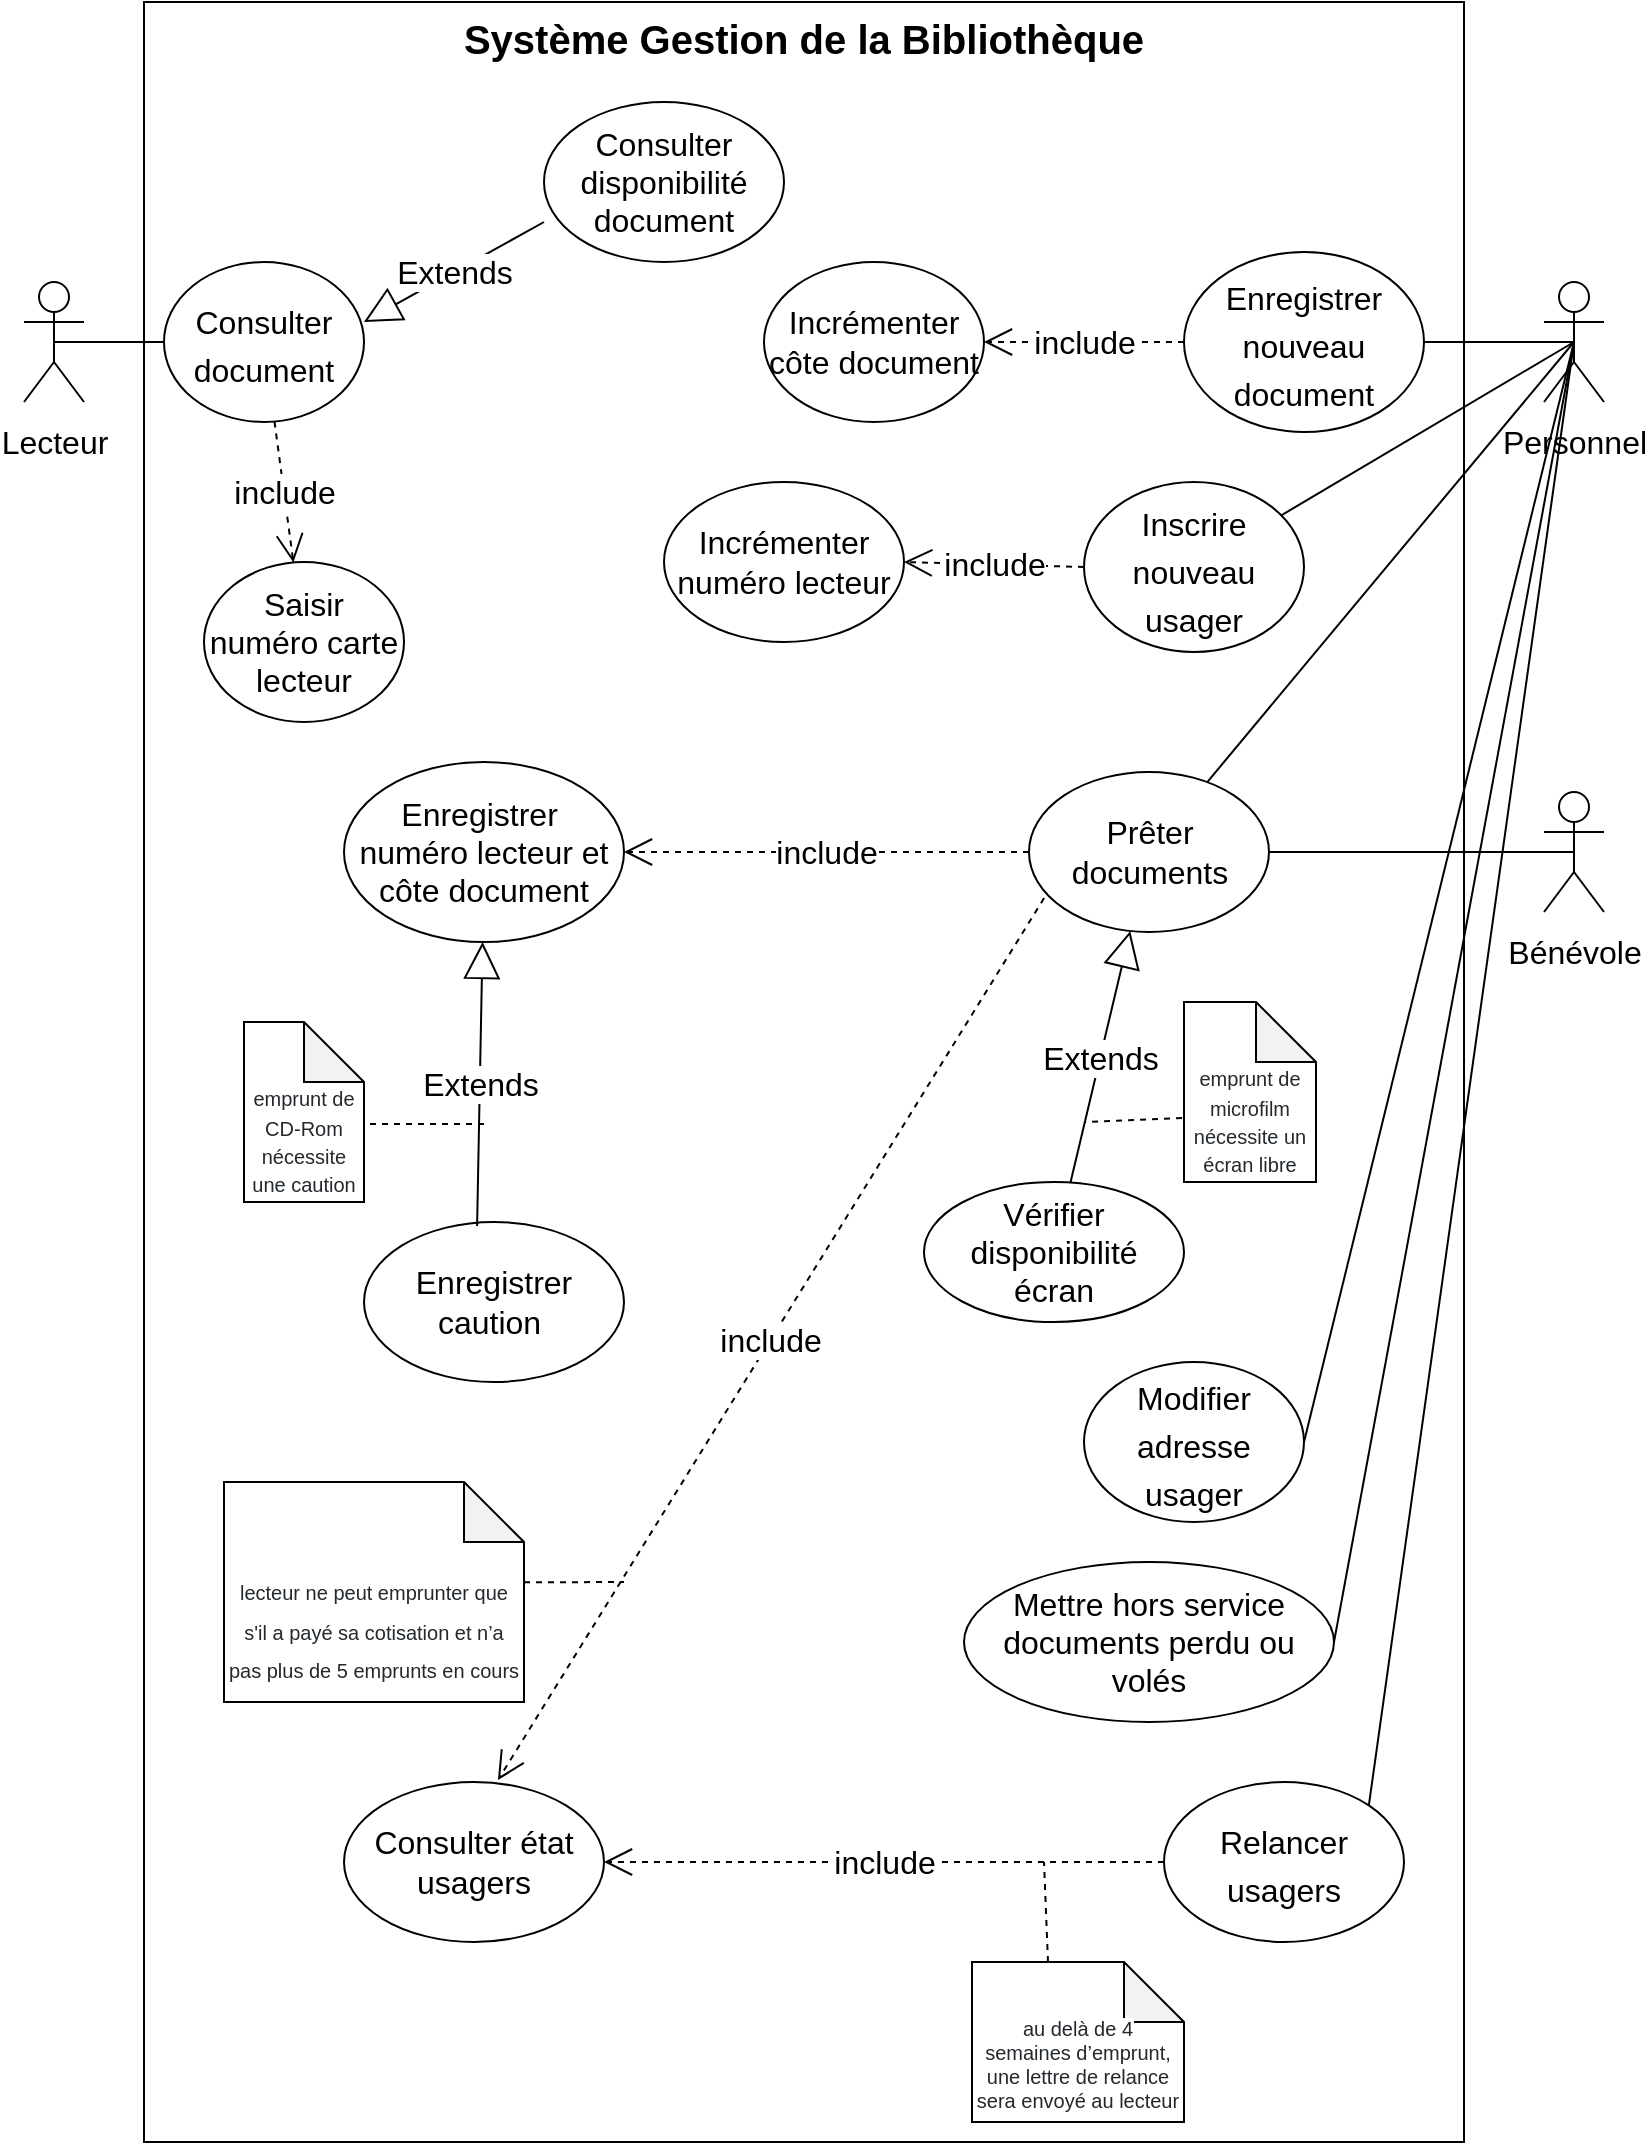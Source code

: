 <mxfile version="15.9.6" type="device"><diagram id="OHpG6m8NHWCoJrdF1ptG" name="Page-1"><mxGraphModel dx="2722" dy="1065" grid="1" gridSize="10" guides="1" tooltips="1" connect="1" arrows="1" fold="1" page="1" pageScale="1" pageWidth="827" pageHeight="1169" math="0" shadow="0"><root><mxCell id="0"/><mxCell id="1" parent="0"/><mxCell id="3H69x3JlhHG_i3iZv9lx-1" value="Système Gestion de la Bibliothèque" style="whiteSpace=wrap;html=1;verticalAlign=top;fontStyle=1;fontSize=20;" parent="1" vertex="1"><mxGeometry x="70" y="20" width="660" height="1070" as="geometry"/></mxCell><mxCell id="3H69x3JlhHG_i3iZv9lx-2" value="&lt;font style=&quot;font-size: 16px&quot;&gt;Lecteur&lt;/font&gt;" style="shape=umlActor;verticalLabelPosition=bottom;verticalAlign=top;html=1;outlineConnect=0;fontSize=20;" parent="1" vertex="1"><mxGeometry x="10" y="160" width="30" height="60" as="geometry"/></mxCell><mxCell id="3H69x3JlhHG_i3iZv9lx-3" value="&lt;span style=&quot;font-size: 16px&quot;&gt;Personnel&lt;/span&gt;" style="shape=umlActor;verticalLabelPosition=bottom;verticalAlign=top;html=1;outlineConnect=0;fontSize=20;" parent="1" vertex="1"><mxGeometry x="770" y="160" width="30" height="60" as="geometry"/></mxCell><mxCell id="3H69x3JlhHG_i3iZv9lx-4" value="&lt;font style=&quot;font-size: 16px&quot;&gt;Bénévole&lt;/font&gt;" style="shape=umlActor;verticalLabelPosition=bottom;verticalAlign=top;html=1;outlineConnect=0;fontSize=20;" parent="1" vertex="1"><mxGeometry x="770" y="415" width="30" height="60" as="geometry"/></mxCell><mxCell id="3H69x3JlhHG_i3iZv9lx-5" value="&lt;font style=&quot;font-size: 16px&quot;&gt;Consulter document&lt;/font&gt;" style="ellipse;whiteSpace=wrap;html=1;fontSize=20;" parent="1" vertex="1"><mxGeometry x="80" y="150" width="100" height="80" as="geometry"/></mxCell><mxCell id="3H69x3JlhHG_i3iZv9lx-7" value="&lt;font style=&quot;font-size: 16px&quot;&gt;Enregistrer nouveau document&lt;/font&gt;" style="ellipse;whiteSpace=wrap;html=1;fontSize=20;" parent="1" vertex="1"><mxGeometry x="590" y="145" width="120" height="90" as="geometry"/></mxCell><mxCell id="3H69x3JlhHG_i3iZv9lx-8" value="&lt;font style=&quot;font-size: 16px&quot;&gt;Inscrire &lt;br&gt;nouveau usager&lt;/font&gt;" style="ellipse;whiteSpace=wrap;html=1;fontSize=20;" parent="1" vertex="1"><mxGeometry x="540" y="260" width="110" height="85" as="geometry"/></mxCell><mxCell id="3H69x3JlhHG_i3iZv9lx-9" value="&lt;font style=&quot;font-size: 16px&quot;&gt;Modifier adresse usager&lt;/font&gt;" style="ellipse;whiteSpace=wrap;html=1;fontSize=20;" parent="1" vertex="1"><mxGeometry x="540" y="700" width="110" height="80" as="geometry"/></mxCell><mxCell id="3H69x3JlhHG_i3iZv9lx-10" value="&lt;font style=&quot;font-size: 16px&quot;&gt;Relancer usagers&lt;/font&gt;" style="ellipse;whiteSpace=wrap;html=1;fontSize=20;" parent="1" vertex="1"><mxGeometry x="580" y="910" width="120" height="80" as="geometry"/></mxCell><mxCell id="3H69x3JlhHG_i3iZv9lx-20" value="" style="endArrow=none;html=1;rounded=0;fontSize=20;entryX=0.5;entryY=0.5;entryDx=0;entryDy=0;entryPerimeter=0;" parent="1" source="3H69x3JlhHG_i3iZv9lx-7" target="3H69x3JlhHG_i3iZv9lx-3" edge="1"><mxGeometry width="50" height="50" relative="1" as="geometry"><mxPoint x="390" y="400" as="sourcePoint"/><mxPoint x="440" y="350" as="targetPoint"/></mxGeometry></mxCell><mxCell id="3H69x3JlhHG_i3iZv9lx-21" value="" style="endArrow=none;html=1;rounded=0;fontSize=20;exitX=0.5;exitY=0.5;exitDx=0;exitDy=0;exitPerimeter=0;" parent="1" source="3H69x3JlhHG_i3iZv9lx-3" target="3H69x3JlhHG_i3iZv9lx-8" edge="1"><mxGeometry width="50" height="50" relative="1" as="geometry"><mxPoint x="390" y="400" as="sourcePoint"/><mxPoint x="440" y="350" as="targetPoint"/></mxGeometry></mxCell><mxCell id="NGhZcJiRvI4xOklrxy-l-1" value="" style="endArrow=none;html=1;rounded=0;exitX=1;exitY=0.5;exitDx=0;exitDy=0;entryX=0.5;entryY=0.5;entryDx=0;entryDy=0;entryPerimeter=0;" parent="1" source="3H69x3JlhHG_i3iZv9lx-9" edge="1" target="3H69x3JlhHG_i3iZv9lx-3"><mxGeometry width="50" height="50" relative="1" as="geometry"><mxPoint x="390" y="440" as="sourcePoint"/><mxPoint x="695" y="190" as="targetPoint"/></mxGeometry></mxCell><mxCell id="NGhZcJiRvI4xOklrxy-l-3" value="&lt;div&gt;&lt;font style=&quot;font-size: 16px&quot;&gt;Prêter documents&lt;/font&gt;&lt;/div&gt;" style="ellipse;whiteSpace=wrap;html=1;" parent="1" vertex="1"><mxGeometry x="512.5" y="405" width="120" height="80" as="geometry"/></mxCell><mxCell id="NGhZcJiRvI4xOklrxy-l-4" value="" style="endArrow=none;html=1;rounded=0;fontSize=20;entryX=0.5;entryY=0.5;entryDx=0;entryDy=0;entryPerimeter=0;" parent="1" source="NGhZcJiRvI4xOklrxy-l-3" target="3H69x3JlhHG_i3iZv9lx-4" edge="1"><mxGeometry width="50" height="50" relative="1" as="geometry"><mxPoint x="390" y="560" as="sourcePoint"/><mxPoint x="440" y="510" as="targetPoint"/></mxGeometry></mxCell><mxCell id="NGhZcJiRvI4xOklrxy-l-9" value="Mettre hors service documents perdu ou volés" style="ellipse;whiteSpace=wrap;html=1;fontSize=16;" parent="1" vertex="1"><mxGeometry x="480" y="800" width="185" height="80" as="geometry"/></mxCell><mxCell id="NGhZcJiRvI4xOklrxy-l-10" value="" style="endArrow=none;html=1;rounded=0;fontSize=16;exitX=1;exitY=0.5;exitDx=0;exitDy=0;entryX=0.5;entryY=0.5;entryDx=0;entryDy=0;entryPerimeter=0;" parent="1" source="NGhZcJiRvI4xOklrxy-l-9" target="3H69x3JlhHG_i3iZv9lx-3" edge="1"><mxGeometry width="50" height="50" relative="1" as="geometry"><mxPoint x="390" y="610" as="sourcePoint"/><mxPoint x="440" y="560" as="targetPoint"/></mxGeometry></mxCell><mxCell id="NGhZcJiRvI4xOklrxy-l-11" value="Consulter état usagers" style="ellipse;whiteSpace=wrap;html=1;fontSize=16;" parent="1" vertex="1"><mxGeometry x="170" y="910" width="130" height="80" as="geometry"/></mxCell><mxCell id="NGhZcJiRvI4xOklrxy-l-13" value="" style="endArrow=none;html=1;rounded=0;fontSize=16;entryX=0.5;entryY=0.5;entryDx=0;entryDy=0;entryPerimeter=0;" parent="1" source="NGhZcJiRvI4xOklrxy-l-3" target="3H69x3JlhHG_i3iZv9lx-3" edge="1"><mxGeometry width="50" height="50" relative="1" as="geometry"><mxPoint x="390" y="490" as="sourcePoint"/><mxPoint x="440" y="440" as="targetPoint"/></mxGeometry></mxCell><mxCell id="NGhZcJiRvI4xOklrxy-l-14" value="" style="endArrow=none;html=1;rounded=0;fontSize=16;exitX=1;exitY=0;exitDx=0;exitDy=0;entryX=0.5;entryY=0.5;entryDx=0;entryDy=0;entryPerimeter=0;" parent="1" source="3H69x3JlhHG_i3iZv9lx-10" target="3H69x3JlhHG_i3iZv9lx-3" edge="1"><mxGeometry width="50" height="50" relative="1" as="geometry"><mxPoint x="390" y="650" as="sourcePoint"/><mxPoint x="440" y="600" as="targetPoint"/></mxGeometry></mxCell><mxCell id="NGhZcJiRvI4xOklrxy-l-18" value="" style="endArrow=none;html=1;rounded=0;fontSize=16;exitX=0.5;exitY=0.5;exitDx=0;exitDy=0;exitPerimeter=0;" parent="1" source="3H69x3JlhHG_i3iZv9lx-2" target="3H69x3JlhHG_i3iZv9lx-5" edge="1"><mxGeometry width="50" height="50" relative="1" as="geometry"><mxPoint x="390" y="530" as="sourcePoint"/><mxPoint x="185" y="200" as="targetPoint"/></mxGeometry></mxCell><mxCell id="NGhZcJiRvI4xOklrxy-l-19" value="include" style="endArrow=open;endSize=12;dashed=1;html=1;rounded=0;fontSize=16;exitX=0;exitY=0.5;exitDx=0;exitDy=0;" parent="1" source="3H69x3JlhHG_i3iZv9lx-10" target="NGhZcJiRvI4xOklrxy-l-11" edge="1"><mxGeometry width="160" relative="1" as="geometry"><mxPoint x="330" y="660" as="sourcePoint"/><mxPoint x="490" y="660" as="targetPoint"/></mxGeometry></mxCell><mxCell id="NGhZcJiRvI4xOklrxy-l-21" value="include" style="endArrow=open;endSize=12;dashed=1;html=1;rounded=0;fontSize=16;" parent="1" source="NGhZcJiRvI4xOklrxy-l-3" target="Zi7x6dvABiTGBooc9wCr-1" edge="1"><mxGeometry width="160" relative="1" as="geometry"><mxPoint x="330" y="480" as="sourcePoint"/><mxPoint x="283.854" y="495.0" as="targetPoint"/></mxGeometry></mxCell><mxCell id="Zi7x6dvABiTGBooc9wCr-1" value="Enregistrer&amp;nbsp; numéro lecteur et côte document" style="ellipse;whiteSpace=wrap;html=1;fontSize=16;" parent="1" vertex="1"><mxGeometry x="170" y="400" width="140" height="90" as="geometry"/></mxCell><mxCell id="Zi7x6dvABiTGBooc9wCr-4" value="Enregistrer caution&amp;nbsp;" style="ellipse;whiteSpace=wrap;html=1;fontSize=16;" parent="1" vertex="1"><mxGeometry x="180" y="630" width="130" height="80" as="geometry"/></mxCell><mxCell id="Zi7x6dvABiTGBooc9wCr-5" value="Vérifier disponibilité &lt;br&gt;écran" style="ellipse;whiteSpace=wrap;html=1;fontSize=16;" parent="1" vertex="1"><mxGeometry x="460" y="610" width="130" height="70" as="geometry"/></mxCell><mxCell id="Zi7x6dvABiTGBooc9wCr-6" value="Extends" style="endArrow=block;endSize=16;endFill=0;html=1;rounded=0;fontSize=16;" parent="1" source="Zi7x6dvABiTGBooc9wCr-5" target="NGhZcJiRvI4xOklrxy-l-3" edge="1"><mxGeometry width="160" relative="1" as="geometry"><mxPoint x="330" y="560" as="sourcePoint"/><mxPoint x="490" y="560" as="targetPoint"/></mxGeometry></mxCell><mxCell id="Zi7x6dvABiTGBooc9wCr-7" value="Extends" style="endArrow=block;endSize=16;endFill=0;html=1;rounded=0;fontSize=16;exitX=0.435;exitY=0.025;exitDx=0;exitDy=0;exitPerimeter=0;" parent="1" source="Zi7x6dvABiTGBooc9wCr-4" target="Zi7x6dvABiTGBooc9wCr-1" edge="1"><mxGeometry width="160" relative="1" as="geometry"><mxPoint x="330" y="700" as="sourcePoint"/><mxPoint x="223.75" y="545" as="targetPoint"/></mxGeometry></mxCell><mxCell id="xHaf1AJgSzIiyrLwRIEP-1" value="&lt;font style=&quot;font-size: 10px&quot;&gt;&amp;nbsp;&lt;br&gt;&lt;span style=&quot;color: rgb(36 , 41 , 46) ; font-family: , &amp;#34;blinkmacsystemfont&amp;#34; , &amp;#34;segoe ui&amp;#34; , &amp;#34;helvetica&amp;#34; , &amp;#34;arial&amp;#34; , sans-serif , &amp;#34;apple color emoji&amp;#34; , &amp;#34;segoe ui emoji&amp;#34; ; text-align: left ; background-color: rgb(255 , 255 , 255)&quot;&gt;&lt;font style=&quot;font-size: 10px&quot;&gt;&lt;br&gt;emprunt de CD-Rom nécessite une caution&lt;/font&gt;&lt;/span&gt;&lt;/font&gt;" style="shape=note;whiteSpace=wrap;html=1;backgroundOutline=1;darkOpacity=0.05;" vertex="1" parent="1"><mxGeometry x="120" y="530" width="60" height="90" as="geometry"/></mxCell><mxCell id="xHaf1AJgSzIiyrLwRIEP-2" value="" style="endArrow=none;dashed=1;html=1;rounded=0;fontSize=12;entryX=1.017;entryY=0.567;entryDx=0;entryDy=0;entryPerimeter=0;" edge="1" parent="1" target="xHaf1AJgSzIiyrLwRIEP-1"><mxGeometry width="50" height="50" relative="1" as="geometry"><mxPoint x="240" y="581" as="sourcePoint"/><mxPoint x="220" y="575" as="targetPoint"/></mxGeometry></mxCell><mxCell id="xHaf1AJgSzIiyrLwRIEP-3" value="&lt;span style=&quot;color: rgb(36 , 41 , 46) ; font-family: , &amp;#34;blinkmacsystemfont&amp;#34; , &amp;#34;segoe ui&amp;#34; , &amp;#34;helvetica&amp;#34; , &amp;#34;arial&amp;#34; , sans-serif , &amp;#34;apple color emoji&amp;#34; , &amp;#34;segoe ui emoji&amp;#34; ; text-align: left ; background-color: rgb(255 , 255 , 255)&quot;&gt;&lt;font style=&quot;font-size: 10px&quot;&gt;&lt;br&gt;&lt;br&gt;emprunt de microfilm nécessite un écran libre&lt;/font&gt;&lt;/span&gt;" style="shape=note;whiteSpace=wrap;html=1;backgroundOutline=1;darkOpacity=0.05;fontSize=12;" vertex="1" parent="1"><mxGeometry x="590" y="520" width="66" height="90" as="geometry"/></mxCell><mxCell id="xHaf1AJgSzIiyrLwRIEP-4" value="" style="endArrow=none;dashed=1;html=1;rounded=0;fontSize=10;exitX=-0.015;exitY=0.644;exitDx=0;exitDy=0;exitPerimeter=0;" edge="1" parent="1" source="xHaf1AJgSzIiyrLwRIEP-3"><mxGeometry width="50" height="50" relative="1" as="geometry"><mxPoint x="390" y="460" as="sourcePoint"/><mxPoint x="540" y="580" as="targetPoint"/></mxGeometry></mxCell><mxCell id="xHaf1AJgSzIiyrLwRIEP-6" value="&lt;font style=&quot;font-size: 16px&quot;&gt;Incrémenter côte document&lt;/font&gt;" style="ellipse;whiteSpace=wrap;html=1;fontSize=10;" vertex="1" parent="1"><mxGeometry x="380" y="150" width="110" height="80" as="geometry"/></mxCell><mxCell id="xHaf1AJgSzIiyrLwRIEP-7" value="include" style="endArrow=open;endSize=12;dashed=1;html=1;rounded=0;fontSize=16;entryX=1;entryY=0.5;entryDx=0;entryDy=0;" edge="1" parent="1" source="3H69x3JlhHG_i3iZv9lx-7" target="xHaf1AJgSzIiyrLwRIEP-6"><mxGeometry width="160" relative="1" as="geometry"><mxPoint x="330" y="420" as="sourcePoint"/><mxPoint x="490" y="420" as="targetPoint"/></mxGeometry></mxCell><mxCell id="xHaf1AJgSzIiyrLwRIEP-8" value="&lt;font style=&quot;font-size: 16px&quot;&gt;Incrémenter numéro lecteur&lt;/font&gt;" style="ellipse;whiteSpace=wrap;html=1;fontSize=10;" vertex="1" parent="1"><mxGeometry x="330" y="260" width="120" height="80" as="geometry"/></mxCell><mxCell id="xHaf1AJgSzIiyrLwRIEP-10" value="include" style="endArrow=open;endSize=12;dashed=1;html=1;rounded=0;fontSize=16;exitX=0;exitY=0.5;exitDx=0;exitDy=0;entryX=1;entryY=0.5;entryDx=0;entryDy=0;" edge="1" parent="1" source="3H69x3JlhHG_i3iZv9lx-8" target="xHaf1AJgSzIiyrLwRIEP-8"><mxGeometry width="160" relative="1" as="geometry"><mxPoint x="330" y="420" as="sourcePoint"/><mxPoint x="490" y="420" as="targetPoint"/></mxGeometry></mxCell><mxCell id="xHaf1AJgSzIiyrLwRIEP-13" value="include" style="endArrow=open;endSize=12;dashed=1;html=1;rounded=0;fontSize=16;entryX=0.592;entryY=-0.012;entryDx=0;entryDy=0;exitX=0.063;exitY=0.788;exitDx=0;exitDy=0;entryPerimeter=0;exitPerimeter=0;" edge="1" parent="1" source="NGhZcJiRvI4xOklrxy-l-3" target="NGhZcJiRvI4xOklrxy-l-11"><mxGeometry width="160" relative="1" as="geometry"><mxPoint x="330" y="570" as="sourcePoint"/><mxPoint x="490" y="570" as="targetPoint"/></mxGeometry></mxCell><mxCell id="xHaf1AJgSzIiyrLwRIEP-14" value="&lt;p&gt;&lt;span style=&quot;background-color: rgb(255 , 255 , 255) ; color: rgb(36 , 41 , 46) ; font-size: 10px ; text-align: left&quot;&gt;&lt;br&gt;&lt;/span&gt;&lt;/p&gt;&lt;p&gt;&lt;span style=&quot;background-color: rgb(255 , 255 , 255) ; color: rgb(36 , 41 , 46) ; font-size: 10px ; text-align: left&quot;&gt;lecteur ne peut emprunter que s'il a payé sa cotisation et n’a pas plus de 5 emprunts en cours&lt;/span&gt;&lt;br&gt;&lt;/p&gt;" style="shape=note;whiteSpace=wrap;html=1;backgroundOutline=1;darkOpacity=0.05;fontSize=16;" vertex="1" parent="1"><mxGeometry x="110" y="760" width="150" height="110" as="geometry"/></mxCell><mxCell id="xHaf1AJgSzIiyrLwRIEP-15" value="" style="endArrow=none;dashed=1;html=1;rounded=0;fontFamily=Helvetica;fontSize=10;exitX=1;exitY=0.456;exitDx=0;exitDy=0;exitPerimeter=0;" edge="1" parent="1" source="xHaf1AJgSzIiyrLwRIEP-14"><mxGeometry width="50" height="50" relative="1" as="geometry"><mxPoint x="390" y="680" as="sourcePoint"/><mxPoint x="310" y="810" as="targetPoint"/></mxGeometry></mxCell><mxCell id="xHaf1AJgSzIiyrLwRIEP-16" value="&lt;p&gt;&lt;/p&gt;&lt;p&gt;&lt;span style=&quot;background-color: rgb(255 , 255 , 255) ; color: rgb(36 , 41 , 46)&quot;&gt;&lt;br&gt;&lt;/span&gt;&lt;/p&gt;&lt;p&gt;&lt;span style=&quot;background-color: rgb(255 , 255 , 255) ; color: rgb(36 , 41 , 46)&quot;&gt;au delà de 4 semaines&amp;nbsp;&lt;/span&gt;&lt;span style=&quot;background-color: rgb(255 , 255 , 255) ; color: rgb(36 , 41 , 46)&quot;&gt;d’emprunt, une lettre de relance sera envoyé au lecteur&lt;/span&gt;&lt;/p&gt;&lt;p&gt;&lt;/p&gt;" style="shape=note;whiteSpace=wrap;html=1;backgroundOutline=1;darkOpacity=0.05;fontFamily=Helvetica;fontSize=10;" vertex="1" parent="1"><mxGeometry x="484" y="1000" width="106" height="80" as="geometry"/></mxCell><mxCell id="xHaf1AJgSzIiyrLwRIEP-17" value="" style="endArrow=none;dashed=1;html=1;rounded=0;fontFamily=Helvetica;fontSize=10;exitX=0;exitY=0;exitDx=38;exitDy=0;exitPerimeter=0;" edge="1" parent="1" source="xHaf1AJgSzIiyrLwRIEP-16"><mxGeometry width="50" height="50" relative="1" as="geometry"><mxPoint x="390" y="1010" as="sourcePoint"/><mxPoint x="520" y="950" as="targetPoint"/></mxGeometry></mxCell><mxCell id="xHaf1AJgSzIiyrLwRIEP-18" value="&lt;font style=&quot;font-size: 16px&quot;&gt;Saisir numéro carte lecteur&lt;/font&gt;" style="ellipse;whiteSpace=wrap;html=1;fontFamily=Helvetica;fontSize=10;" vertex="1" parent="1"><mxGeometry x="100" y="300" width="100" height="80" as="geometry"/></mxCell><mxCell id="xHaf1AJgSzIiyrLwRIEP-19" value="include" style="endArrow=open;endSize=12;dashed=1;html=1;rounded=0;fontFamily=Helvetica;fontSize=16;" edge="1" parent="1" source="3H69x3JlhHG_i3iZv9lx-5" target="xHaf1AJgSzIiyrLwRIEP-18"><mxGeometry width="160" relative="1" as="geometry"><mxPoint x="330" y="450" as="sourcePoint"/><mxPoint x="490" y="450" as="targetPoint"/></mxGeometry></mxCell><mxCell id="xHaf1AJgSzIiyrLwRIEP-20" value="Consulter disponibilité document" style="ellipse;whiteSpace=wrap;html=1;fontFamily=Helvetica;fontSize=16;" vertex="1" parent="1"><mxGeometry x="270" y="70" width="120" height="80" as="geometry"/></mxCell><mxCell id="xHaf1AJgSzIiyrLwRIEP-21" value="Extends" style="endArrow=block;endSize=16;endFill=0;html=1;rounded=0;fontFamily=Helvetica;fontSize=16;entryX=1;entryY=0.375;entryDx=0;entryDy=0;entryPerimeter=0;exitX=0;exitY=0.75;exitDx=0;exitDy=0;exitPerimeter=0;" edge="1" parent="1" source="xHaf1AJgSzIiyrLwRIEP-20" target="3H69x3JlhHG_i3iZv9lx-5"><mxGeometry width="160" relative="1" as="geometry"><mxPoint x="330" y="380" as="sourcePoint"/><mxPoint x="490" y="380" as="targetPoint"/></mxGeometry></mxCell></root></mxGraphModel></diagram></mxfile>